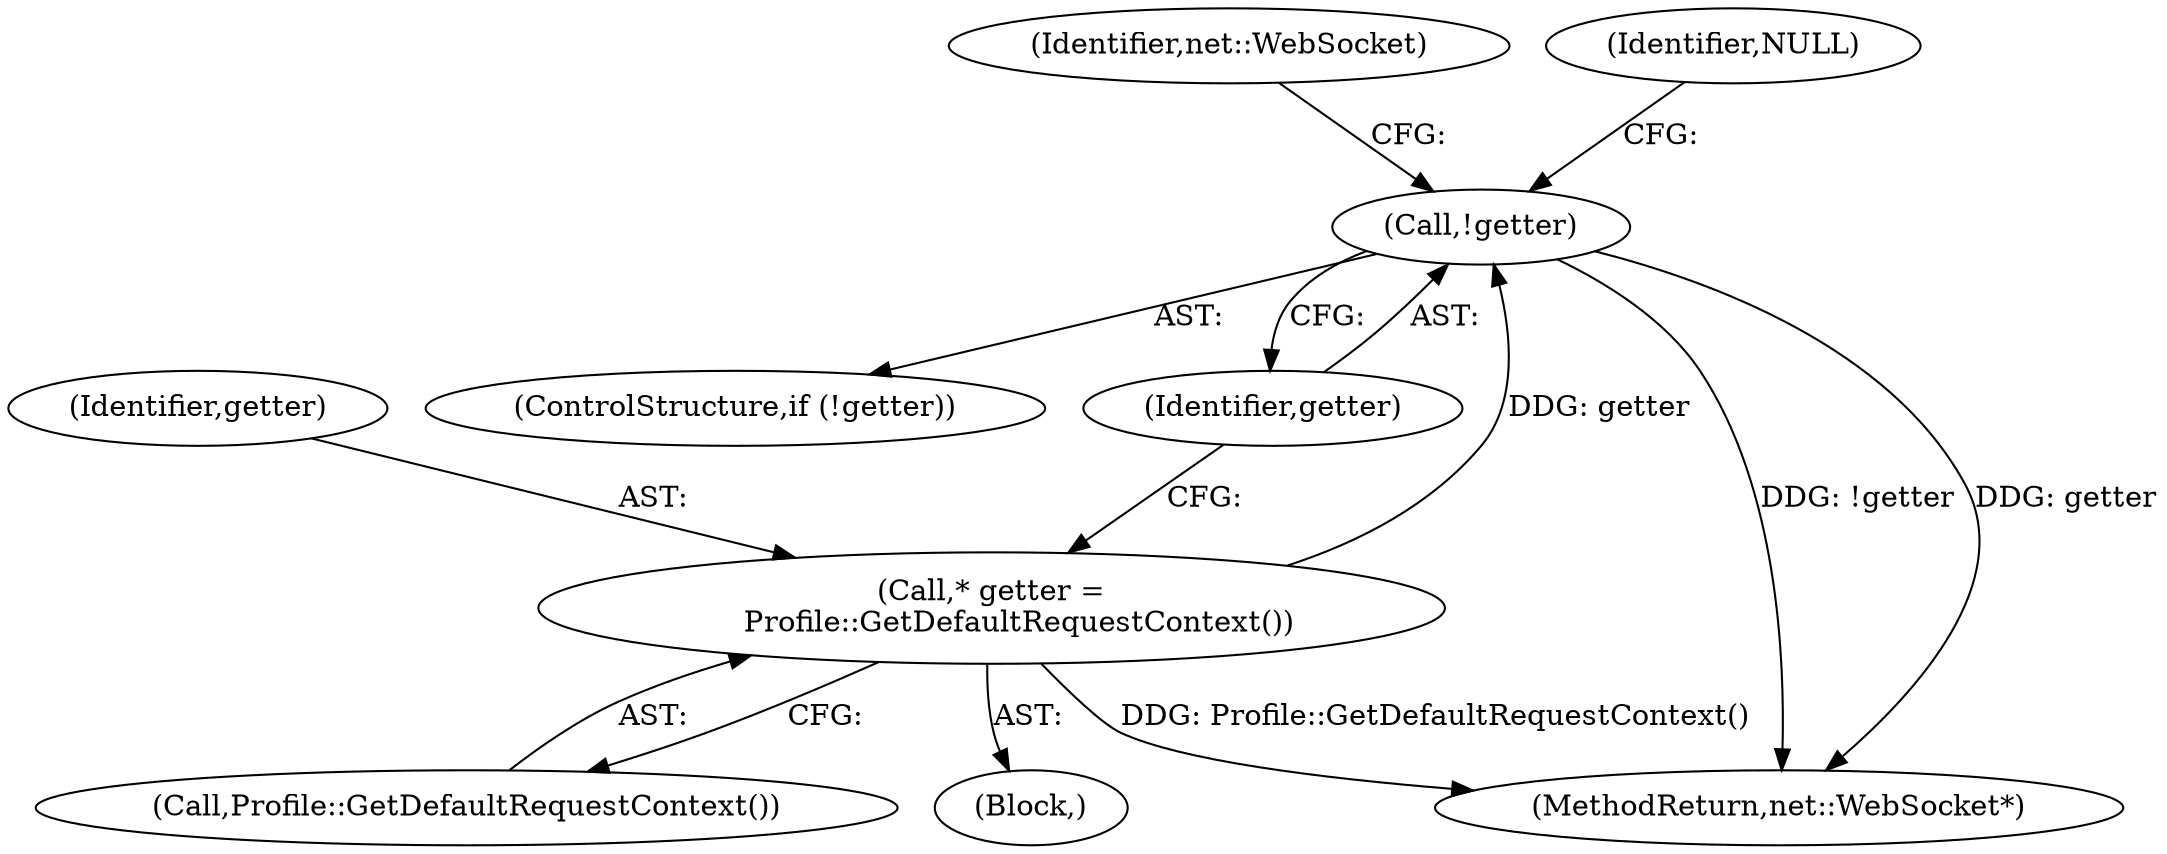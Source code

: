 digraph "0_Chrome_511d0a0a31a54e0cc0f15cb1b977dc9f9b20f0d3@pointer" {
"1000109" [label="(Call,!getter)"];
"1000105" [label="(Call,* getter =\n      Profile::GetDefaultRequestContext())"];
"1000106" [label="(Identifier,getter)"];
"1000105" [label="(Call,* getter =\n      Profile::GetDefaultRequestContext())"];
"1000108" [label="(ControlStructure,if (!getter))"];
"1000103" [label="(Block,)"];
"1000116" [label="(Identifier,net::WebSocket)"];
"1000107" [label="(Call,Profile::GetDefaultRequestContext())"];
"1000110" [label="(Identifier,getter)"];
"1000112" [label="(Identifier,NULL)"];
"1000117" [label="(MethodReturn,net::WebSocket*)"];
"1000109" [label="(Call,!getter)"];
"1000109" -> "1000108"  [label="AST: "];
"1000109" -> "1000110"  [label="CFG: "];
"1000110" -> "1000109"  [label="AST: "];
"1000112" -> "1000109"  [label="CFG: "];
"1000116" -> "1000109"  [label="CFG: "];
"1000109" -> "1000117"  [label="DDG: !getter"];
"1000109" -> "1000117"  [label="DDG: getter"];
"1000105" -> "1000109"  [label="DDG: getter"];
"1000105" -> "1000103"  [label="AST: "];
"1000105" -> "1000107"  [label="CFG: "];
"1000106" -> "1000105"  [label="AST: "];
"1000107" -> "1000105"  [label="AST: "];
"1000110" -> "1000105"  [label="CFG: "];
"1000105" -> "1000117"  [label="DDG: Profile::GetDefaultRequestContext()"];
}
